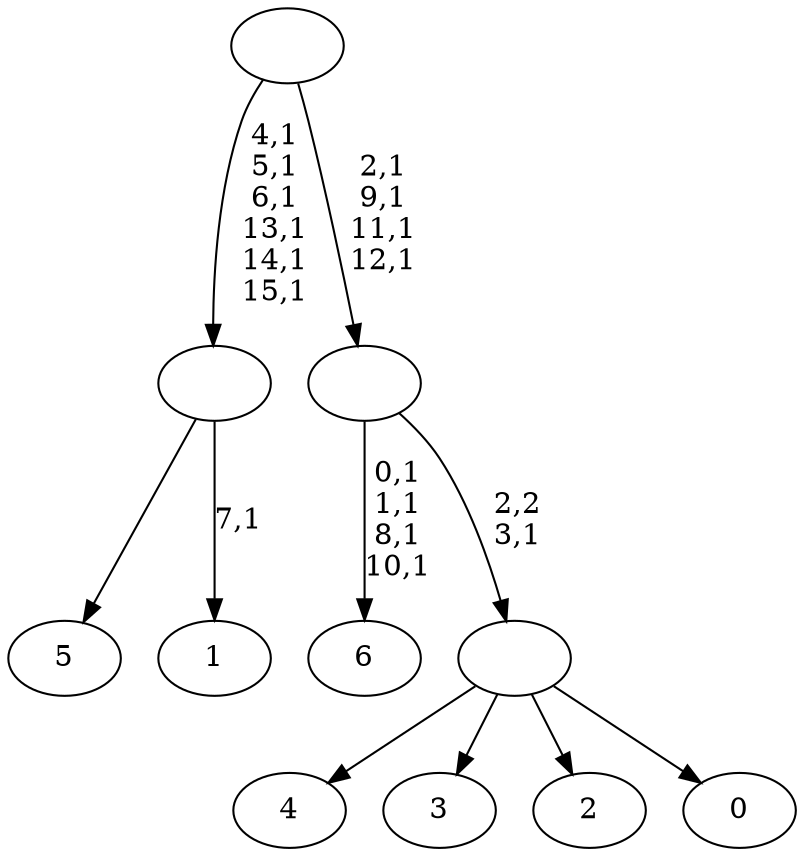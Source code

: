 digraph T {
	23 [label="6"]
	18 [label="5"]
	17 [label="4"]
	16 [label="3"]
	15 [label="2"]
	14 [label="1"]
	12 [label=""]
	6 [label="0"]
	5 [label=""]
	4 [label=""]
	0 [label=""]
	12 -> 14 [label="7,1"]
	12 -> 18 [label=""]
	5 -> 17 [label=""]
	5 -> 16 [label=""]
	5 -> 15 [label=""]
	5 -> 6 [label=""]
	4 -> 23 [label="0,1\n1,1\n8,1\n10,1"]
	4 -> 5 [label="2,2\n3,1"]
	0 -> 4 [label="2,1\n9,1\n11,1\n12,1"]
	0 -> 12 [label="4,1\n5,1\n6,1\n13,1\n14,1\n15,1"]
}
